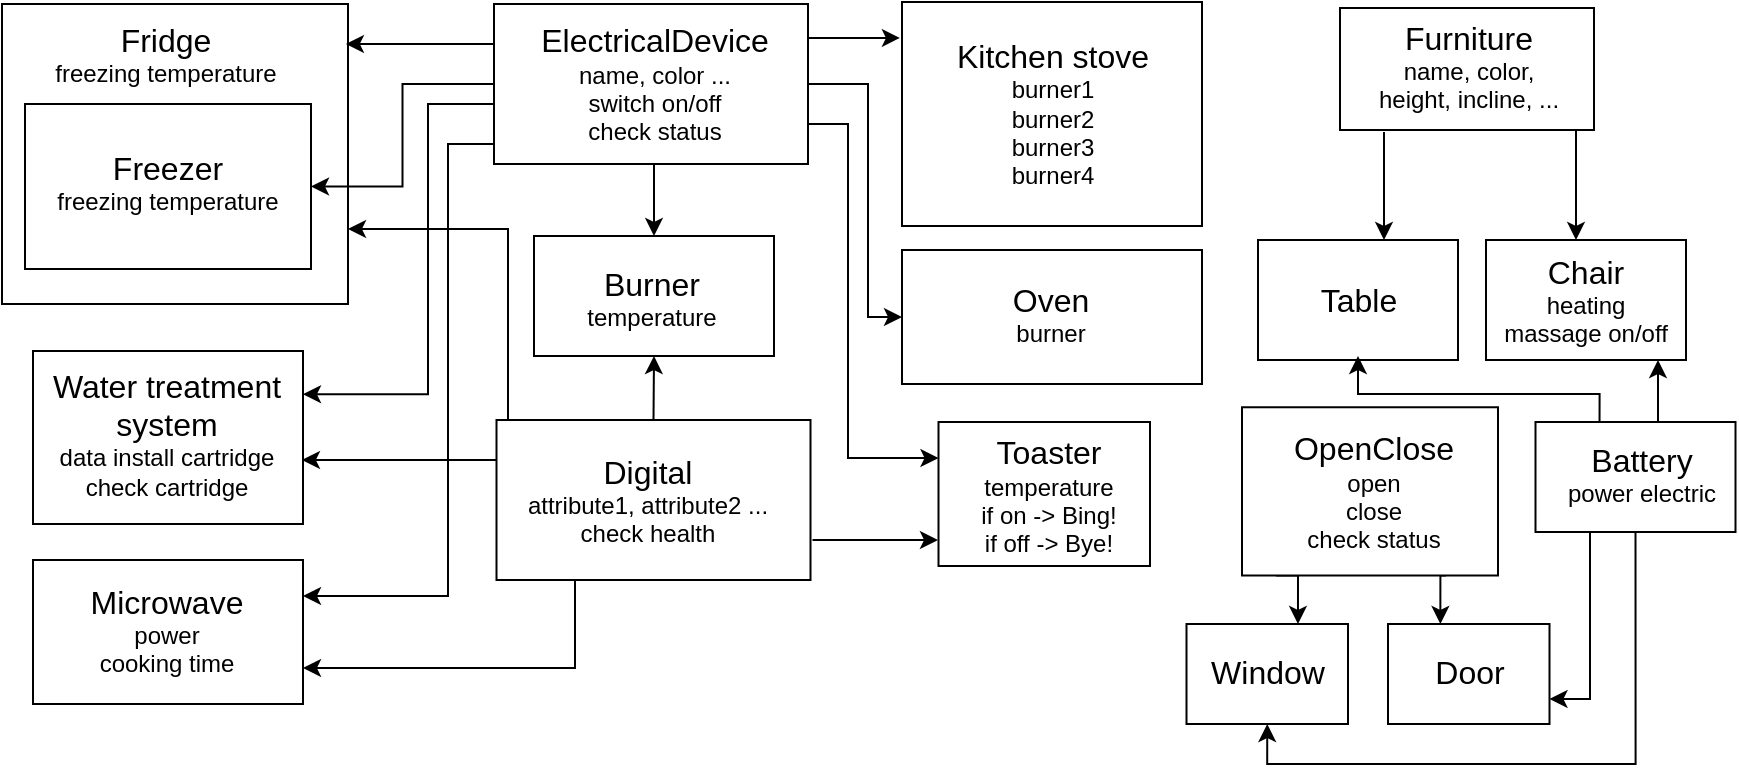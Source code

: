 <mxfile version="12.8.4" type="device"><diagram id="1stGHArvYeczoCpchyCH" name="Page-1"><mxGraphModel dx="946" dy="614" grid="1" gridSize="10" guides="1" tooltips="1" connect="1" arrows="1" fold="1" page="1" pageScale="1" pageWidth="827" pageHeight="1169" math="0" shadow="0"><root><mxCell id="0"/><mxCell id="1" parent="0"/><mxCell id="onVT65typ4jC6J1MObZj-10" value="" style="rounded=0;whiteSpace=wrap;html=1;strokeColor=#000000;direction=south;" parent="1" vertex="1"><mxGeometry x="12" y="30" width="173" height="150" as="geometry"/></mxCell><mxCell id="onVT65typ4jC6J1MObZj-12" value="" style="rounded=0;whiteSpace=wrap;html=1;strokeColor=#000000;" parent="1" vertex="1"><mxGeometry x="23.5" y="80" width="143" height="82.5" as="geometry"/></mxCell><mxCell id="onVT65typ4jC6J1MObZj-13" value="&lt;font style=&quot;font-size: 16px&quot;&gt;Freezer&lt;/font&gt;&lt;br&gt;&lt;div style=&quot;text-align: left&quot;&gt;freezing temperature&lt;br&gt;&lt;/div&gt;" style="text;html=1;strokeColor=none;fillColor=none;align=center;verticalAlign=middle;whiteSpace=wrap;rounded=0;" parent="1" vertex="1"><mxGeometry x="35" y="95" width="120" height="47.5" as="geometry"/></mxCell><mxCell id="onVT65typ4jC6J1MObZj-16" value="&lt;span style=&quot;font-size: 16px&quot;&gt;Fridge&lt;br&gt;&lt;/span&gt;&lt;div style=&quot;text-align: left&quot;&gt;&lt;span&gt;freezing temperature&lt;/span&gt;&lt;/div&gt;" style="text;html=1;strokeColor=none;fillColor=none;align=center;verticalAlign=middle;whiteSpace=wrap;rounded=0;" parent="1" vertex="1"><mxGeometry x="35" y="40" width="117.75" height="30" as="geometry"/></mxCell><mxCell id="onVT65typ4jC6J1MObZj-22" value="" style="rounded=0;whiteSpace=wrap;html=1;strokeColor=#000000;" parent="1" vertex="1"><mxGeometry x="462" y="29" width="150" height="112" as="geometry"/></mxCell><mxCell id="onVT65typ4jC6J1MObZj-28" value="" style="rounded=0;whiteSpace=wrap;html=1;strokeColor=#000000;" parent="1" vertex="1"><mxGeometry x="27.5" y="203.5" width="135" height="86.5" as="geometry"/></mxCell><mxCell id="onVT65typ4jC6J1MObZj-29" value="&lt;span style=&quot;font-size: 16px&quot;&gt;Water treatment system&lt;/span&gt;&lt;br&gt;&lt;div&gt;data install cartridge&lt;/div&gt;&lt;div&gt;&lt;font style=&quot;font-size: 12px&quot;&gt;check cartridge&lt;/font&gt;&lt;/div&gt;" style="text;html=1;strokeColor=none;fillColor=none;align=center;verticalAlign=middle;whiteSpace=wrap;rounded=0;" parent="1" vertex="1"><mxGeometry x="32.5" y="211.25" width="122.5" height="66.75" as="geometry"/></mxCell><mxCell id="onVT65typ4jC6J1MObZj-32" value="" style="rounded=0;whiteSpace=wrap;html=1;strokeColor=#000000;" parent="1" vertex="1"><mxGeometry x="640" y="148" width="100" height="60" as="geometry"/></mxCell><mxCell id="onVT65typ4jC6J1MObZj-33" value="&lt;span style=&quot;font-size: 16px&quot;&gt;Table&lt;/span&gt;" style="text;html=1;strokeColor=none;fillColor=none;align=center;verticalAlign=middle;whiteSpace=wrap;rounded=0;" parent="1" vertex="1"><mxGeometry x="662.63" y="160.5" width="54.75" height="35" as="geometry"/></mxCell><mxCell id="lfbv9RvFBWLps7xGIG-o-13" style="edgeStyle=orthogonalEdgeStyle;rounded=0;orthogonalLoop=1;jettySize=auto;html=1;exitX=0;exitY=0.5;exitDx=0;exitDy=0;" parent="1" source="onVT65typ4jC6J1MObZj-34" target="onVT65typ4jC6J1MObZj-12" edge="1"><mxGeometry relative="1" as="geometry"/></mxCell><mxCell id="lfbv9RvFBWLps7xGIG-o-14" style="edgeStyle=orthogonalEdgeStyle;rounded=0;orthogonalLoop=1;jettySize=auto;html=1;exitX=0;exitY=0.25;exitDx=0;exitDy=0;entryX=0.133;entryY=0.006;entryDx=0;entryDy=0;entryPerimeter=0;" parent="1" source="onVT65typ4jC6J1MObZj-34" target="onVT65typ4jC6J1MObZj-10" edge="1"><mxGeometry relative="1" as="geometry"/></mxCell><mxCell id="lfbv9RvFBWLps7xGIG-o-24" style="edgeStyle=orthogonalEdgeStyle;rounded=0;orthogonalLoop=1;jettySize=auto;html=1;exitX=1;exitY=0.5;exitDx=0;exitDy=0;entryX=-0.007;entryY=0.366;entryDx=0;entryDy=0;entryPerimeter=0;" parent="1" edge="1"><mxGeometry relative="1" as="geometry"><mxPoint x="415" y="47" as="sourcePoint"/><mxPoint x="460.95" y="46.992" as="targetPoint"/></mxGeometry></mxCell><mxCell id="lfbv9RvFBWLps7xGIG-o-25" style="edgeStyle=orthogonalEdgeStyle;rounded=0;orthogonalLoop=1;jettySize=auto;html=1;exitX=1;exitY=0.75;exitDx=0;exitDy=0;entryX=0;entryY=0.5;entryDx=0;entryDy=0;" parent="1" source="onVT65typ4jC6J1MObZj-34" target="lfbv9RvFBWLps7xGIG-o-22" edge="1"><mxGeometry relative="1" as="geometry"><Array as="points"><mxPoint x="415" y="70"/><mxPoint x="445" y="70"/><mxPoint x="445" y="187"/></Array></mxGeometry></mxCell><mxCell id="lfbv9RvFBWLps7xGIG-o-26" style="edgeStyle=orthogonalEdgeStyle;rounded=0;orthogonalLoop=1;jettySize=auto;html=1;exitX=0.5;exitY=1;exitDx=0;exitDy=0;entryX=0.5;entryY=0;entryDx=0;entryDy=0;" parent="1" source="onVT65typ4jC6J1MObZj-34" target="lfbv9RvFBWLps7xGIG-o-17" edge="1"><mxGeometry relative="1" as="geometry"/></mxCell><mxCell id="lfbv9RvFBWLps7xGIG-o-44" style="edgeStyle=orthogonalEdgeStyle;rounded=0;orthogonalLoop=1;jettySize=auto;html=1;exitX=0;exitY=0.75;exitDx=0;exitDy=0;entryX=1;entryY=0.25;entryDx=0;entryDy=0;" parent="1" source="onVT65typ4jC6J1MObZj-34" target="onVT65typ4jC6J1MObZj-28" edge="1"><mxGeometry relative="1" as="geometry"><Array as="points"><mxPoint x="258" y="80"/><mxPoint x="225" y="80"/><mxPoint x="225" y="225"/></Array></mxGeometry></mxCell><mxCell id="lfbv9RvFBWLps7xGIG-o-53" style="edgeStyle=orthogonalEdgeStyle;rounded=0;orthogonalLoop=1;jettySize=auto;html=1;exitX=0;exitY=1;exitDx=0;exitDy=0;entryX=1;entryY=0.25;entryDx=0;entryDy=0;" parent="1" source="onVT65typ4jC6J1MObZj-34" target="lfbv9RvFBWLps7xGIG-o-48" edge="1"><mxGeometry relative="1" as="geometry"><Array as="points"><mxPoint x="258" y="100"/><mxPoint x="235" y="100"/><mxPoint x="235" y="326"/></Array></mxGeometry></mxCell><mxCell id="lfbv9RvFBWLps7xGIG-o-58" style="edgeStyle=orthogonalEdgeStyle;rounded=0;orthogonalLoop=1;jettySize=auto;html=1;exitX=1;exitY=0.75;exitDx=0;exitDy=0;entryX=0;entryY=0.25;entryDx=0;entryDy=0;" parent="1" source="onVT65typ4jC6J1MObZj-34" target="lfbv9RvFBWLps7xGIG-o-55" edge="1"><mxGeometry relative="1" as="geometry"><Array as="points"><mxPoint x="435" y="90"/><mxPoint x="435" y="257"/></Array></mxGeometry></mxCell><mxCell id="onVT65typ4jC6J1MObZj-34" value="" style="rounded=0;whiteSpace=wrap;html=1;strokeColor=#000000;" parent="1" vertex="1"><mxGeometry x="258" y="30" width="157" height="80" as="geometry"/></mxCell><mxCell id="onVT65typ4jC6J1MObZj-35" value="&lt;span style=&quot;font-size: 16px&quot;&gt;ElectricalDevice&lt;br&gt;&lt;/span&gt;&lt;font style=&quot;font-size: 12px&quot;&gt;name, color ...&lt;br&gt;switch on/off&lt;br&gt;check status&lt;/font&gt;" style="text;html=1;strokeColor=none;fillColor=none;align=center;verticalAlign=middle;whiteSpace=wrap;rounded=0;" parent="1" vertex="1"><mxGeometry x="280.5" y="40" width="114.5" height="60" as="geometry"/></mxCell><mxCell id="lfbv9RvFBWLps7xGIG-o-74" style="edgeStyle=orthogonalEdgeStyle;rounded=0;orthogonalLoop=1;jettySize=auto;html=1;exitX=0;exitY=1;exitDx=0;exitDy=0;" parent="1" edge="1"><mxGeometry relative="1" as="geometry"><mxPoint x="703" y="94" as="sourcePoint"/><mxPoint x="703" y="148" as="targetPoint"/></mxGeometry></mxCell><mxCell id="lfbv9RvFBWLps7xGIG-o-78" style="edgeStyle=orthogonalEdgeStyle;rounded=0;orthogonalLoop=1;jettySize=auto;html=1;exitX=1;exitY=1;exitDx=0;exitDy=0;entryX=0.57;entryY=0;entryDx=0;entryDy=0;entryPerimeter=0;" parent="1" edge="1"><mxGeometry relative="1" as="geometry"><mxPoint x="799" y="148" as="targetPoint"/><mxPoint x="796" y="93" as="sourcePoint"/><Array as="points"><mxPoint x="799" y="93"/></Array></mxGeometry></mxCell><mxCell id="lfbv9RvFBWLps7xGIG-o-1" value="" style="rounded=0;whiteSpace=wrap;html=1;strokeColor=#000000;" parent="1" vertex="1"><mxGeometry x="681" y="32" width="127" height="61" as="geometry"/></mxCell><mxCell id="lfbv9RvFBWLps7xGIG-o-2" value="&lt;span style=&quot;font-size: 16px&quot;&gt;Furniture&lt;br&gt;&lt;/span&gt;name, color,&lt;br&gt;height, incline, ..." style="text;html=1;strokeColor=none;fillColor=none;align=center;verticalAlign=middle;whiteSpace=wrap;rounded=0;" parent="1" vertex="1"><mxGeometry x="695.5" y="41.5" width="98.5" height="39.5" as="geometry"/></mxCell><mxCell id="lfbv9RvFBWLps7xGIG-o-3" value="" style="rounded=0;whiteSpace=wrap;html=1;strokeColor=#000000;" parent="1" vertex="1"><mxGeometry x="754" y="148" width="100" height="60" as="geometry"/></mxCell><mxCell id="lfbv9RvFBWLps7xGIG-o-4" value="&lt;span style=&quot;font-size: 16px&quot;&gt;Chair&lt;br&gt;&lt;/span&gt;heating&lt;br&gt;massage on/off" style="text;html=1;strokeColor=none;fillColor=none;align=center;verticalAlign=middle;whiteSpace=wrap;rounded=0;" parent="1" vertex="1"><mxGeometry x="759" y="160.5" width="90" height="35" as="geometry"/></mxCell><mxCell id="lfbv9RvFBWLps7xGIG-o-10" style="edgeStyle=orthogonalEdgeStyle;rounded=0;orthogonalLoop=1;jettySize=auto;html=1;exitX=0.5;exitY=1;exitDx=0;exitDy=0;" parent="1" source="onVT65typ4jC6J1MObZj-12" target="onVT65typ4jC6J1MObZj-12" edge="1"><mxGeometry relative="1" as="geometry"/></mxCell><mxCell id="lfbv9RvFBWLps7xGIG-o-20" style="edgeStyle=orthogonalEdgeStyle;rounded=0;orthogonalLoop=1;jettySize=auto;html=1;exitX=0.5;exitY=0;exitDx=0;exitDy=0;entryX=0.5;entryY=1;entryDx=0;entryDy=0;" parent="1" source="lfbv9RvFBWLps7xGIG-o-15" target="lfbv9RvFBWLps7xGIG-o-17" edge="1"><mxGeometry relative="1" as="geometry"/></mxCell><mxCell id="lfbv9RvFBWLps7xGIG-o-46" style="edgeStyle=orthogonalEdgeStyle;rounded=0;orthogonalLoop=1;jettySize=auto;html=1;exitX=0.25;exitY=0;exitDx=0;exitDy=0;entryX=0.75;entryY=0;entryDx=0;entryDy=0;" parent="1" source="lfbv9RvFBWLps7xGIG-o-15" target="onVT65typ4jC6J1MObZj-10" edge="1"><mxGeometry relative="1" as="geometry"><Array as="points"><mxPoint x="265" y="238"/><mxPoint x="265" y="143"/></Array></mxGeometry></mxCell><mxCell id="lfbv9RvFBWLps7xGIG-o-47" style="edgeStyle=orthogonalEdgeStyle;rounded=0;orthogonalLoop=1;jettySize=auto;html=1;exitX=0;exitY=0.25;exitDx=0;exitDy=0;entryX=0.996;entryY=0.63;entryDx=0;entryDy=0;entryPerimeter=0;" parent="1" source="lfbv9RvFBWLps7xGIG-o-15" target="onVT65typ4jC6J1MObZj-28" edge="1"><mxGeometry relative="1" as="geometry"/></mxCell><mxCell id="lfbv9RvFBWLps7xGIG-o-54" style="edgeStyle=orthogonalEdgeStyle;rounded=0;orthogonalLoop=1;jettySize=auto;html=1;exitX=0.25;exitY=1;exitDx=0;exitDy=0;entryX=1;entryY=0.75;entryDx=0;entryDy=0;" parent="1" source="lfbv9RvFBWLps7xGIG-o-15" target="lfbv9RvFBWLps7xGIG-o-48" edge="1"><mxGeometry relative="1" as="geometry"/></mxCell><mxCell id="lfbv9RvFBWLps7xGIG-o-60" style="edgeStyle=orthogonalEdgeStyle;rounded=0;orthogonalLoop=1;jettySize=auto;html=1;exitX=1;exitY=0.75;exitDx=0;exitDy=0;" parent="1" edge="1"><mxGeometry relative="1" as="geometry"><mxPoint x="480" y="298" as="targetPoint"/><mxPoint x="417.25" y="298" as="sourcePoint"/></mxGeometry></mxCell><mxCell id="lfbv9RvFBWLps7xGIG-o-15" value="" style="rounded=0;whiteSpace=wrap;html=1;strokeColor=#000000;" parent="1" vertex="1"><mxGeometry x="259.25" y="238" width="157" height="80" as="geometry"/></mxCell><mxCell id="lfbv9RvFBWLps7xGIG-o-16" value="&lt;span style=&quot;font-size: 16px&quot;&gt;Digital&lt;br&gt;&lt;/span&gt;&lt;font style=&quot;font-size: 12px&quot;&gt;attribute1, attribute2&amp;nbsp;...&lt;br&gt;check health&lt;/font&gt;" style="text;html=1;strokeColor=none;fillColor=none;align=center;verticalAlign=middle;whiteSpace=wrap;rounded=0;" parent="1" vertex="1"><mxGeometry x="265" y="248" width="140" height="60" as="geometry"/></mxCell><mxCell id="lfbv9RvFBWLps7xGIG-o-17" value="" style="rounded=0;whiteSpace=wrap;html=1;strokeColor=#000000;" parent="1" vertex="1"><mxGeometry x="278" y="146" width="120" height="60" as="geometry"/></mxCell><mxCell id="lfbv9RvFBWLps7xGIG-o-18" value="&lt;span style=&quot;font-size: 16px&quot;&gt;Burner&lt;br&gt;&lt;/span&gt;&lt;font style=&quot;font-size: 12px&quot;&gt;temperature&lt;br&gt;&lt;/font&gt;" style="text;html=1;strokeColor=none;fillColor=none;align=center;verticalAlign=middle;whiteSpace=wrap;rounded=0;" parent="1" vertex="1"><mxGeometry x="284.37" y="162.25" width="105.63" height="28.75" as="geometry"/></mxCell><mxCell id="lfbv9RvFBWLps7xGIG-o-21" value="&lt;span style=&quot;font-size: 16px&quot;&gt;Kitchen stove&lt;br&gt;&lt;/span&gt;&lt;font style=&quot;font-size: 12px&quot;&gt;burner1&lt;br&gt;burner2&lt;br&gt;burner3&lt;br&gt;burner4&lt;br&gt;&lt;/font&gt;" style="text;html=1;strokeColor=none;fillColor=none;align=center;verticalAlign=middle;whiteSpace=wrap;rounded=0;" parent="1" vertex="1"><mxGeometry x="479.75" y="40" width="114.5" height="90" as="geometry"/></mxCell><mxCell id="lfbv9RvFBWLps7xGIG-o-22" value="" style="rounded=0;whiteSpace=wrap;html=1;strokeColor=#000000;" parent="1" vertex="1"><mxGeometry x="462" y="153" width="150" height="67" as="geometry"/></mxCell><mxCell id="lfbv9RvFBWLps7xGIG-o-23" value="&lt;span style=&quot;font-size: 16px&quot;&gt;Oven&lt;br&gt;&lt;/span&gt;&lt;font style=&quot;font-size: 12px&quot;&gt;burner&lt;br&gt;&lt;/font&gt;" style="text;html=1;strokeColor=none;fillColor=none;align=center;verticalAlign=middle;whiteSpace=wrap;rounded=0;" parent="1" vertex="1"><mxGeometry x="494.44" y="160.5" width="85.12" height="49.5" as="geometry"/></mxCell><mxCell id="lfbv9RvFBWLps7xGIG-o-70" style="edgeStyle=orthogonalEdgeStyle;rounded=0;orthogonalLoop=1;jettySize=auto;html=1;exitX=0.25;exitY=0;exitDx=0;exitDy=0;" parent="1" edge="1"><mxGeometry relative="1" as="geometry"><mxPoint x="690" y="206" as="targetPoint"/><mxPoint x="810.75" y="245" as="sourcePoint"/><Array as="points"><mxPoint x="811" y="225"/><mxPoint x="690" y="225"/></Array></mxGeometry></mxCell><mxCell id="lfbv9RvFBWLps7xGIG-o-79" style="edgeStyle=orthogonalEdgeStyle;rounded=0;orthogonalLoop=1;jettySize=auto;html=1;exitX=0.5;exitY=0;exitDx=0;exitDy=0;entryX=0.75;entryY=1;entryDx=0;entryDy=0;" parent="1" edge="1"><mxGeometry relative="1" as="geometry"><mxPoint x="846.75" y="239" as="sourcePoint"/><mxPoint x="840" y="208" as="targetPoint"/></mxGeometry></mxCell><mxCell id="lfbv9RvFBWLps7xGIG-o-81" style="edgeStyle=orthogonalEdgeStyle;rounded=0;orthogonalLoop=1;jettySize=auto;html=1;exitX=0.5;exitY=1;exitDx=0;exitDy=0;entryX=0.5;entryY=1;entryDx=0;entryDy=0;" parent="1" source="lfbv9RvFBWLps7xGIG-o-27" target="lfbv9RvFBWLps7xGIG-o-64" edge="1"><mxGeometry relative="1" as="geometry"/></mxCell><mxCell id="lfbv9RvFBWLps7xGIG-o-83" style="edgeStyle=orthogonalEdgeStyle;rounded=0;orthogonalLoop=1;jettySize=auto;html=1;exitX=0.25;exitY=1;exitDx=0;exitDy=0;entryX=1;entryY=0.75;entryDx=0;entryDy=0;" parent="1" source="lfbv9RvFBWLps7xGIG-o-27" target="lfbv9RvFBWLps7xGIG-o-66" edge="1"><mxGeometry relative="1" as="geometry"><Array as="points"><mxPoint x="806" y="294"/><mxPoint x="806" y="378"/></Array></mxGeometry></mxCell><mxCell id="lfbv9RvFBWLps7xGIG-o-27" value="" style="rounded=0;whiteSpace=wrap;html=1;strokeColor=#000000;" parent="1" vertex="1"><mxGeometry x="778.75" y="239" width="100" height="55" as="geometry"/></mxCell><mxCell id="lfbv9RvFBWLps7xGIG-o-28" value="&lt;span style=&quot;font-size: 16px&quot;&gt;Battery&lt;br&gt;&lt;/span&gt;&lt;font style=&quot;font-size: 12px&quot;&gt;power electric&lt;br&gt;&lt;/font&gt;" style="text;html=1;strokeColor=none;fillColor=none;align=center;verticalAlign=middle;whiteSpace=wrap;rounded=0;" parent="1" vertex="1"><mxGeometry x="790.12" y="250.25" width="83.63" height="28.75" as="geometry"/></mxCell><mxCell id="lfbv9RvFBWLps7xGIG-o-48" value="" style="rounded=0;whiteSpace=wrap;html=1;strokeColor=#000000;" parent="1" vertex="1"><mxGeometry x="27.5" y="308" width="135" height="72" as="geometry"/></mxCell><mxCell id="lfbv9RvFBWLps7xGIG-o-49" value="&lt;span style=&quot;font-size: 16px&quot;&gt;Microwave&lt;/span&gt;&lt;br&gt;&lt;div&gt;power&lt;/div&gt;&lt;div&gt;cooking time&lt;/div&gt;" style="text;html=1;strokeColor=none;fillColor=none;align=center;verticalAlign=middle;whiteSpace=wrap;rounded=0;" parent="1" vertex="1"><mxGeometry x="32.5" y="315.75" width="122.5" height="54.25" as="geometry"/></mxCell><mxCell id="lfbv9RvFBWLps7xGIG-o-50" style="edgeStyle=orthogonalEdgeStyle;rounded=0;orthogonalLoop=1;jettySize=auto;html=1;exitX=0.5;exitY=1;exitDx=0;exitDy=0;" parent="1" source="lfbv9RvFBWLps7xGIG-o-48" target="lfbv9RvFBWLps7xGIG-o-48" edge="1"><mxGeometry relative="1" as="geometry"/></mxCell><mxCell id="lfbv9RvFBWLps7xGIG-o-55" value="" style="rounded=0;whiteSpace=wrap;html=1;strokeColor=#000000;" parent="1" vertex="1"><mxGeometry x="480.25" y="239" width="105.75" height="72" as="geometry"/></mxCell><mxCell id="lfbv9RvFBWLps7xGIG-o-56" value="&lt;span style=&quot;font-size: 16px&quot;&gt;Toaster&lt;/span&gt;&lt;br&gt;&lt;div&gt;temperature&lt;/div&gt;&lt;div&gt;if on -&amp;gt; Bing!&lt;/div&gt;&lt;div&gt;if off -&amp;gt; Bye!&lt;/div&gt;" style="text;html=1;strokeColor=none;fillColor=none;align=center;verticalAlign=middle;whiteSpace=wrap;rounded=0;" parent="1" vertex="1"><mxGeometry x="485.25" y="243.75" width="100.75" height="64.25" as="geometry"/></mxCell><mxCell id="lfbv9RvFBWLps7xGIG-o-68" style="edgeStyle=orthogonalEdgeStyle;rounded=0;orthogonalLoop=1;jettySize=auto;html=1;exitX=0.25;exitY=1;exitDx=0;exitDy=0;entryX=0.876;entryY=0;entryDx=0;entryDy=0;entryPerimeter=0;" parent="1" edge="1"><mxGeometry relative="1" as="geometry"><mxPoint x="649" y="315.75" as="sourcePoint"/><mxPoint x="659.987" y="340" as="targetPoint"/></mxGeometry></mxCell><mxCell id="lfbv9RvFBWLps7xGIG-o-69" style="edgeStyle=orthogonalEdgeStyle;rounded=0;orthogonalLoop=1;jettySize=auto;html=1;exitX=0.75;exitY=1;exitDx=0;exitDy=0;entryX=0.25;entryY=0;entryDx=0;entryDy=0;" parent="1" edge="1"><mxGeometry relative="1" as="geometry"><mxPoint x="734" y="315.75" as="sourcePoint"/><mxPoint x="731.188" y="340" as="targetPoint"/></mxGeometry></mxCell><mxCell id="lfbv9RvFBWLps7xGIG-o-61" value="" style="rounded=0;whiteSpace=wrap;html=1;strokeColor=#000000;" parent="1" vertex="1"><mxGeometry x="632" y="231.63" width="128" height="84.12" as="geometry"/></mxCell><mxCell id="lfbv9RvFBWLps7xGIG-o-62" value="&lt;span style=&quot;font-size: 16px&quot;&gt;OpenClose&lt;br&gt;&lt;/span&gt;&lt;font style=&quot;font-size: 12px&quot;&gt;open&lt;br&gt;close&lt;br&gt;check status&lt;br&gt;&lt;/font&gt;" style="text;html=1;strokeColor=none;fillColor=none;align=center;verticalAlign=middle;whiteSpace=wrap;rounded=0;" parent="1" vertex="1"><mxGeometry x="649" y="238.82" width="98" height="71.18" as="geometry"/></mxCell><mxCell id="lfbv9RvFBWLps7xGIG-o-64" value="" style="rounded=0;whiteSpace=wrap;html=1;strokeColor=#000000;" parent="1" vertex="1"><mxGeometry x="604.25" y="340" width="80.75" height="50" as="geometry"/></mxCell><mxCell id="lfbv9RvFBWLps7xGIG-o-65" value="&lt;span style=&quot;font-size: 16px&quot;&gt;Window&lt;/span&gt;" style="text;html=1;strokeColor=none;fillColor=none;align=center;verticalAlign=middle;whiteSpace=wrap;rounded=0;" parent="1" vertex="1"><mxGeometry x="615" y="346.5" width="60" height="35" as="geometry"/></mxCell><mxCell id="lfbv9RvFBWLps7xGIG-o-66" value="" style="rounded=0;whiteSpace=wrap;html=1;strokeColor=#000000;" parent="1" vertex="1"><mxGeometry x="705" y="340" width="80.75" height="50" as="geometry"/></mxCell><mxCell id="lfbv9RvFBWLps7xGIG-o-67" value="&lt;span style=&quot;font-size: 16px&quot;&gt;Door&lt;/span&gt;" style="text;html=1;strokeColor=none;fillColor=none;align=center;verticalAlign=middle;whiteSpace=wrap;rounded=0;" parent="1" vertex="1"><mxGeometry x="715.75" y="346.5" width="60" height="35" as="geometry"/></mxCell></root></mxGraphModel></diagram></mxfile>